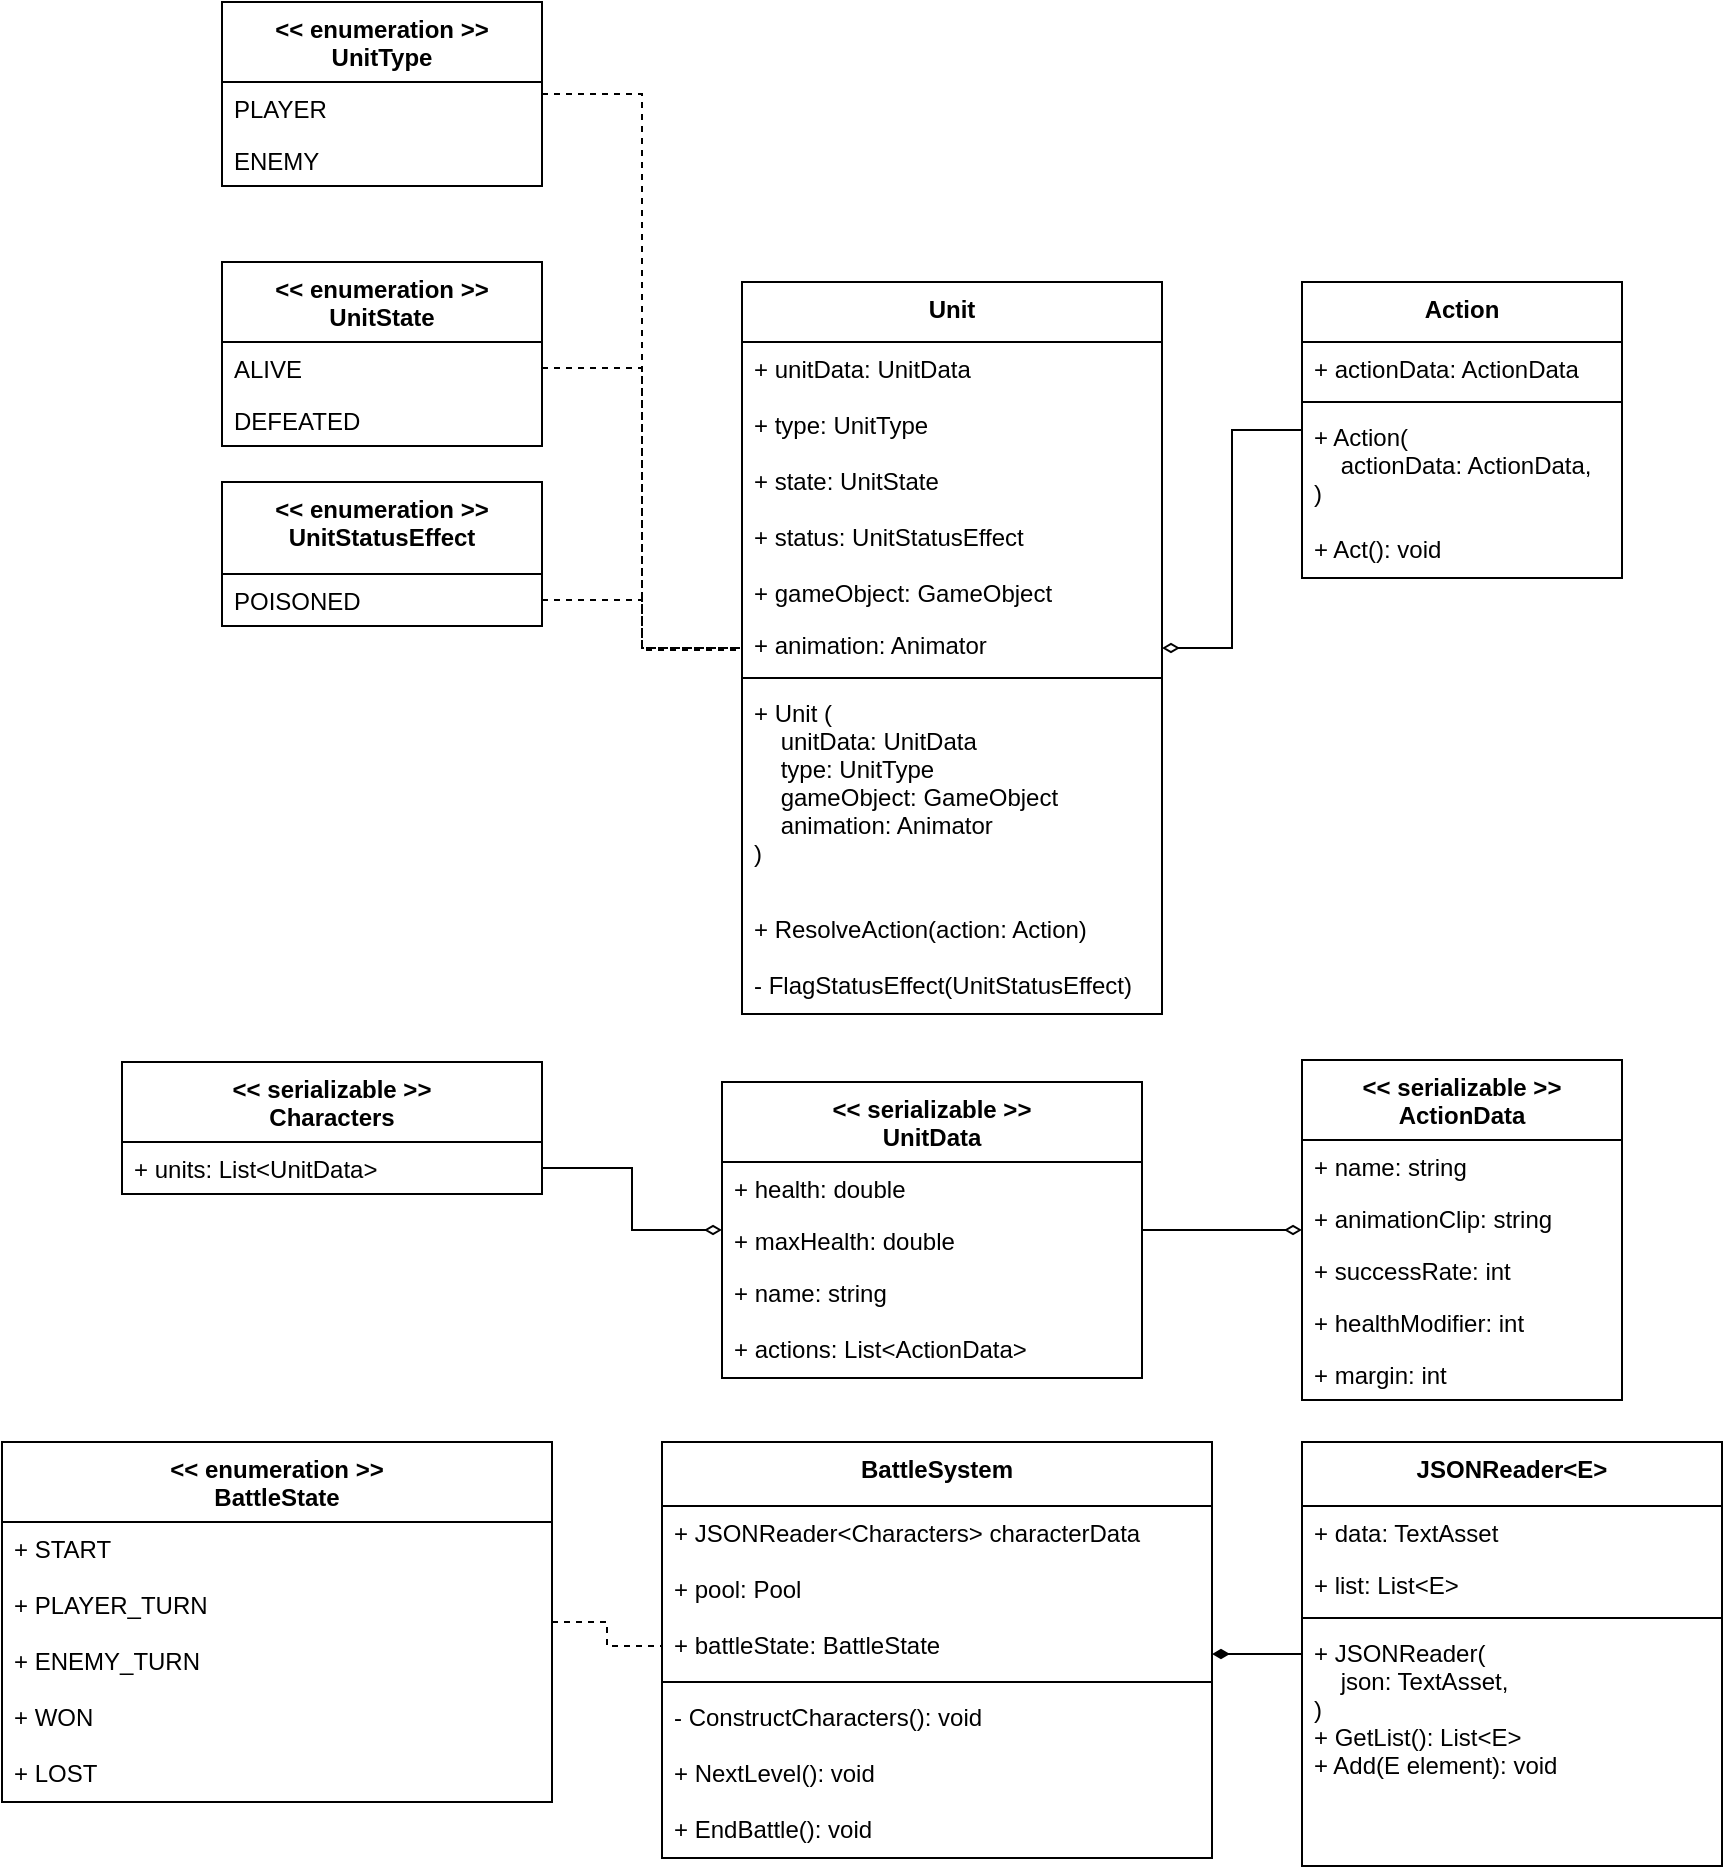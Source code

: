 <mxfile version="20.2.5" type="device"><diagram id="_IAzLn8tvvg1GpoCQkDC" name="Page-1"><mxGraphModel dx="2035" dy="670" grid="1" gridSize="10" guides="1" tooltips="1" connect="1" arrows="1" fold="1" page="1" pageScale="1" pageWidth="850" pageHeight="1100" math="0" shadow="0"><root><mxCell id="0"/><mxCell id="1" parent="0"/><mxCell id="QFA650Qd_Ut2C85kc-U3-1" value="Unit" style="swimlane;fontStyle=1;align=center;verticalAlign=top;childLayout=stackLayout;horizontal=1;startSize=30;horizontalStack=0;resizeParent=1;resizeParentMax=0;resizeLast=0;collapsible=1;marginBottom=0;" vertex="1" parent="1"><mxGeometry x="300" y="350" width="210" height="366" as="geometry"/></mxCell><mxCell id="QFA650Qd_Ut2C85kc-U3-156" value="+ unitData: UnitData" style="text;strokeColor=none;fillColor=none;align=left;verticalAlign=top;spacingLeft=4;spacingRight=4;overflow=hidden;rotatable=0;points=[[0,0.5],[1,0.5]];portConstraint=eastwest;" vertex="1" parent="QFA650Qd_Ut2C85kc-U3-1"><mxGeometry y="30" width="210" height="28" as="geometry"/></mxCell><mxCell id="QFA650Qd_Ut2C85kc-U3-68" value="+ type: UnitType" style="text;strokeColor=none;fillColor=none;align=left;verticalAlign=top;spacingLeft=4;spacingRight=4;overflow=hidden;rotatable=0;points=[[0,0.5],[1,0.5]];portConstraint=eastwest;" vertex="1" parent="QFA650Qd_Ut2C85kc-U3-1"><mxGeometry y="58" width="210" height="28" as="geometry"/></mxCell><mxCell id="QFA650Qd_Ut2C85kc-U3-18" value="+ state: UnitState" style="text;strokeColor=none;fillColor=none;align=left;verticalAlign=top;spacingLeft=4;spacingRight=4;overflow=hidden;rotatable=0;points=[[0,0.5],[1,0.5]];portConstraint=eastwest;" vertex="1" parent="QFA650Qd_Ut2C85kc-U3-1"><mxGeometry y="86" width="210" height="28" as="geometry"/></mxCell><mxCell id="QFA650Qd_Ut2C85kc-U3-24" value="+ status: UnitStatusEffect" style="text;strokeColor=none;fillColor=none;align=left;verticalAlign=top;spacingLeft=4;spacingRight=4;overflow=hidden;rotatable=0;points=[[0,0.5],[1,0.5]];portConstraint=eastwest;" vertex="1" parent="QFA650Qd_Ut2C85kc-U3-1"><mxGeometry y="114" width="210" height="28" as="geometry"/></mxCell><mxCell id="QFA650Qd_Ut2C85kc-U3-73" value="+ gameObject: GameObject" style="text;strokeColor=none;fillColor=none;align=left;verticalAlign=top;spacingLeft=4;spacingRight=4;overflow=hidden;rotatable=0;points=[[0,0.5],[1,0.5]];portConstraint=eastwest;" vertex="1" parent="QFA650Qd_Ut2C85kc-U3-1"><mxGeometry y="142" width="210" height="26" as="geometry"/></mxCell><mxCell id="QFA650Qd_Ut2C85kc-U3-104" value="+ animation: Animator" style="text;strokeColor=none;fillColor=none;align=left;verticalAlign=top;spacingLeft=4;spacingRight=4;overflow=hidden;rotatable=0;points=[[0,0.5],[1,0.5]];portConstraint=eastwest;" vertex="1" parent="QFA650Qd_Ut2C85kc-U3-1"><mxGeometry y="168" width="210" height="26" as="geometry"/></mxCell><mxCell id="QFA650Qd_Ut2C85kc-U3-3" value="" style="line;strokeWidth=1;fillColor=none;align=left;verticalAlign=middle;spacingTop=-1;spacingLeft=3;spacingRight=3;rotatable=0;labelPosition=right;points=[];portConstraint=eastwest;" vertex="1" parent="QFA650Qd_Ut2C85kc-U3-1"><mxGeometry y="194" width="210" height="8" as="geometry"/></mxCell><mxCell id="QFA650Qd_Ut2C85kc-U3-4" value="+ Unit (&#10;    unitData: UnitData&#10;    type: UnitType&#10;    gameObject: GameObject&#10;    animation: Animator&#10;)" style="text;strokeColor=none;fillColor=none;align=left;verticalAlign=top;spacingLeft=4;spacingRight=4;overflow=hidden;rotatable=0;points=[[0,0.5],[1,0.5]];portConstraint=eastwest;" vertex="1" parent="QFA650Qd_Ut2C85kc-U3-1"><mxGeometry y="202" width="210" height="108" as="geometry"/></mxCell><mxCell id="QFA650Qd_Ut2C85kc-U3-32" value="+ ResolveAction(action: Action)" style="text;strokeColor=none;fillColor=none;align=left;verticalAlign=top;spacingLeft=4;spacingRight=4;overflow=hidden;rotatable=0;points=[[0,0.5],[1,0.5]];portConstraint=eastwest;" vertex="1" parent="QFA650Qd_Ut2C85kc-U3-1"><mxGeometry y="310" width="210" height="28" as="geometry"/></mxCell><mxCell id="QFA650Qd_Ut2C85kc-U3-70" value="- FlagStatusEffect(UnitStatusEffect)" style="text;strokeColor=none;fillColor=none;align=left;verticalAlign=top;spacingLeft=4;spacingRight=4;overflow=hidden;rotatable=0;points=[[0,0.5],[1,0.5]];portConstraint=eastwest;" vertex="1" parent="QFA650Qd_Ut2C85kc-U3-1"><mxGeometry y="338" width="210" height="28" as="geometry"/></mxCell><mxCell id="QFA650Qd_Ut2C85kc-U3-12" value="&lt;&lt; enumeration &gt;&gt;&#10;UnitState" style="swimlane;fontStyle=1;align=center;verticalAlign=top;childLayout=stackLayout;horizontal=1;startSize=40;horizontalStack=0;resizeParent=1;resizeParentMax=0;resizeLast=0;collapsible=1;marginBottom=0;" vertex="1" parent="1"><mxGeometry x="40" y="340" width="160" height="92" as="geometry"/></mxCell><mxCell id="QFA650Qd_Ut2C85kc-U3-13" value="ALIVE" style="text;strokeColor=none;fillColor=none;align=left;verticalAlign=top;spacingLeft=4;spacingRight=4;overflow=hidden;rotatable=0;points=[[0,0.5],[1,0.5]];portConstraint=eastwest;" vertex="1" parent="QFA650Qd_Ut2C85kc-U3-12"><mxGeometry y="40" width="160" height="26" as="geometry"/></mxCell><mxCell id="QFA650Qd_Ut2C85kc-U3-14" value="DEFEATED" style="text;strokeColor=none;fillColor=none;align=left;verticalAlign=top;spacingLeft=4;spacingRight=4;overflow=hidden;rotatable=0;points=[[0,0.5],[1,0.5]];portConstraint=eastwest;" vertex="1" parent="QFA650Qd_Ut2C85kc-U3-12"><mxGeometry y="66" width="160" height="26" as="geometry"/></mxCell><mxCell id="QFA650Qd_Ut2C85kc-U3-19" style="edgeStyle=orthogonalEdgeStyle;rounded=0;orthogonalLoop=1;jettySize=auto;html=1;dashed=1;endArrow=none;endFill=0;" edge="1" parent="1" source="QFA650Qd_Ut2C85kc-U3-13" target="QFA650Qd_Ut2C85kc-U3-1"><mxGeometry relative="1" as="geometry"/></mxCell><mxCell id="QFA650Qd_Ut2C85kc-U3-20" value="&lt;&lt; enumeration &gt;&gt;&#10;UnitStatusEffect" style="swimlane;fontStyle=1;align=center;verticalAlign=top;childLayout=stackLayout;horizontal=1;startSize=46;horizontalStack=0;resizeParent=1;resizeParentMax=0;resizeLast=0;collapsible=1;marginBottom=0;" vertex="1" parent="1"><mxGeometry x="40" y="450" width="160" height="72" as="geometry"/></mxCell><mxCell id="QFA650Qd_Ut2C85kc-U3-21" value="POISONED" style="text;strokeColor=none;fillColor=none;align=left;verticalAlign=top;spacingLeft=4;spacingRight=4;overflow=hidden;rotatable=0;points=[[0,0.5],[1,0.5]];portConstraint=eastwest;" vertex="1" parent="QFA650Qd_Ut2C85kc-U3-20"><mxGeometry y="46" width="160" height="26" as="geometry"/></mxCell><mxCell id="QFA650Qd_Ut2C85kc-U3-23" style="edgeStyle=orthogonalEdgeStyle;rounded=0;orthogonalLoop=1;jettySize=auto;html=1;dashed=1;endArrow=none;endFill=0;" edge="1" parent="1" source="QFA650Qd_Ut2C85kc-U3-21" target="QFA650Qd_Ut2C85kc-U3-1"><mxGeometry relative="1" as="geometry"/></mxCell><mxCell id="QFA650Qd_Ut2C85kc-U3-162" style="edgeStyle=orthogonalEdgeStyle;rounded=0;orthogonalLoop=1;jettySize=auto;html=1;startArrow=none;startFill=0;endArrow=diamondThin;endFill=0;startSize=6;endSize=6;strokeWidth=1;" edge="1" parent="1" source="QFA650Qd_Ut2C85kc-U3-33" target="QFA650Qd_Ut2C85kc-U3-1"><mxGeometry relative="1" as="geometry"/></mxCell><mxCell id="QFA650Qd_Ut2C85kc-U3-33" value="Action" style="swimlane;fontStyle=1;align=center;verticalAlign=top;childLayout=stackLayout;horizontal=1;startSize=30;horizontalStack=0;resizeParent=1;resizeParentMax=0;resizeLast=0;collapsible=1;marginBottom=0;" vertex="1" parent="1"><mxGeometry x="580" y="350" width="160" height="148" as="geometry"/></mxCell><mxCell id="QFA650Qd_Ut2C85kc-U3-75" value="+ actionData: ActionData" style="text;strokeColor=none;fillColor=none;align=left;verticalAlign=top;spacingLeft=4;spacingRight=4;overflow=hidden;rotatable=0;points=[[0,0.5],[1,0.5]];portConstraint=eastwest;" vertex="1" parent="QFA650Qd_Ut2C85kc-U3-33"><mxGeometry y="30" width="160" height="26" as="geometry"/></mxCell><mxCell id="QFA650Qd_Ut2C85kc-U3-41" value="" style="line;strokeWidth=1;fillColor=none;align=left;verticalAlign=middle;spacingTop=-1;spacingLeft=3;spacingRight=3;rotatable=0;labelPosition=right;points=[];portConstraint=eastwest;" vertex="1" parent="QFA650Qd_Ut2C85kc-U3-33"><mxGeometry y="56" width="160" height="8" as="geometry"/></mxCell><mxCell id="QFA650Qd_Ut2C85kc-U3-42" value="+ Action(&#10;    actionData: ActionData,&#10;)" style="text;strokeColor=none;fillColor=none;align=left;verticalAlign=top;spacingLeft=4;spacingRight=4;overflow=hidden;rotatable=0;points=[[0,0.5],[1,0.5]];portConstraint=eastwest;" vertex="1" parent="QFA650Qd_Ut2C85kc-U3-33"><mxGeometry y="64" width="160" height="56" as="geometry"/></mxCell><mxCell id="QFA650Qd_Ut2C85kc-U3-43" value="+ Act(): void" style="text;strokeColor=none;fillColor=none;align=left;verticalAlign=top;spacingLeft=4;spacingRight=4;overflow=hidden;rotatable=0;points=[[0,0.5],[1,0.5]];portConstraint=eastwest;" vertex="1" parent="QFA650Qd_Ut2C85kc-U3-33"><mxGeometry y="120" width="160" height="28" as="geometry"/></mxCell><mxCell id="QFA650Qd_Ut2C85kc-U3-69" style="edgeStyle=orthogonalEdgeStyle;rounded=0;orthogonalLoop=1;jettySize=auto;html=1;endArrow=none;endFill=0;dashed=1;" edge="1" parent="1" source="QFA650Qd_Ut2C85kc-U3-65" target="QFA650Qd_Ut2C85kc-U3-1"><mxGeometry relative="1" as="geometry"><Array as="points"><mxPoint x="250" y="256"/><mxPoint x="250" y="534"/></Array></mxGeometry></mxCell><mxCell id="QFA650Qd_Ut2C85kc-U3-65" value="&lt;&lt; enumeration &gt;&gt;&#10;UnitType" style="swimlane;fontStyle=1;align=center;verticalAlign=top;childLayout=stackLayout;horizontal=1;startSize=40;horizontalStack=0;resizeParent=1;resizeParentMax=0;resizeLast=0;collapsible=1;marginBottom=0;" vertex="1" parent="1"><mxGeometry x="40" y="210" width="160" height="92" as="geometry"/></mxCell><mxCell id="QFA650Qd_Ut2C85kc-U3-66" value="PLAYER" style="text;strokeColor=none;fillColor=none;align=left;verticalAlign=top;spacingLeft=4;spacingRight=4;overflow=hidden;rotatable=0;points=[[0,0.5],[1,0.5]];portConstraint=eastwest;" vertex="1" parent="QFA650Qd_Ut2C85kc-U3-65"><mxGeometry y="40" width="160" height="26" as="geometry"/></mxCell><mxCell id="QFA650Qd_Ut2C85kc-U3-67" value="ENEMY" style="text;strokeColor=none;fillColor=none;align=left;verticalAlign=top;spacingLeft=4;spacingRight=4;overflow=hidden;rotatable=0;points=[[0,0.5],[1,0.5]];portConstraint=eastwest;" vertex="1" parent="QFA650Qd_Ut2C85kc-U3-65"><mxGeometry y="66" width="160" height="26" as="geometry"/></mxCell><mxCell id="QFA650Qd_Ut2C85kc-U3-77" value="BattleSystem" style="swimlane;fontStyle=1;align=center;verticalAlign=top;childLayout=stackLayout;horizontal=1;startSize=32;horizontalStack=0;resizeParent=1;resizeParentMax=0;resizeLast=0;collapsible=1;marginBottom=0;" vertex="1" parent="1"><mxGeometry x="260" y="930" width="275" height="208" as="geometry"/></mxCell><mxCell id="QFA650Qd_Ut2C85kc-U3-78" value="+ JSONReader&lt;Characters&gt; characterData" style="text;strokeColor=none;fillColor=none;align=left;verticalAlign=top;spacingLeft=4;spacingRight=4;overflow=hidden;rotatable=0;points=[[0,0.5],[1,0.5]];portConstraint=eastwest;" vertex="1" parent="QFA650Qd_Ut2C85kc-U3-77"><mxGeometry y="32" width="275" height="28" as="geometry"/></mxCell><mxCell id="QFA650Qd_Ut2C85kc-U3-120" value="+ pool: Pool" style="text;strokeColor=none;fillColor=none;align=left;verticalAlign=top;spacingLeft=4;spacingRight=4;overflow=hidden;rotatable=0;points=[[0,0.5],[1,0.5]];portConstraint=eastwest;" vertex="1" parent="QFA650Qd_Ut2C85kc-U3-77"><mxGeometry y="60" width="275" height="28" as="geometry"/></mxCell><mxCell id="QFA650Qd_Ut2C85kc-U3-175" value="+ battleState: BattleState" style="text;strokeColor=none;fillColor=none;align=left;verticalAlign=top;spacingLeft=4;spacingRight=4;overflow=hidden;rotatable=0;points=[[0,0.5],[1,0.5]];portConstraint=eastwest;" vertex="1" parent="QFA650Qd_Ut2C85kc-U3-77"><mxGeometry y="88" width="275" height="28" as="geometry"/></mxCell><mxCell id="QFA650Qd_Ut2C85kc-U3-86" value="" style="line;strokeWidth=1;fillColor=none;align=left;verticalAlign=middle;spacingTop=-1;spacingLeft=3;spacingRight=3;rotatable=0;labelPosition=right;points=[];portConstraint=eastwest;" vertex="1" parent="QFA650Qd_Ut2C85kc-U3-77"><mxGeometry y="116" width="275" height="8" as="geometry"/></mxCell><mxCell id="QFA650Qd_Ut2C85kc-U3-163" value="- ConstructCharacters(): void" style="text;strokeColor=none;fillColor=none;align=left;verticalAlign=top;spacingLeft=4;spacingRight=4;overflow=hidden;rotatable=0;points=[[0,0.5],[1,0.5]];portConstraint=eastwest;" vertex="1" parent="QFA650Qd_Ut2C85kc-U3-77"><mxGeometry y="124" width="275" height="28" as="geometry"/></mxCell><mxCell id="QFA650Qd_Ut2C85kc-U3-89" value="+ NextLevel(): void" style="text;strokeColor=none;fillColor=none;align=left;verticalAlign=top;spacingLeft=4;spacingRight=4;overflow=hidden;rotatable=0;points=[[0,0.5],[1,0.5]];portConstraint=eastwest;" vertex="1" parent="QFA650Qd_Ut2C85kc-U3-77"><mxGeometry y="152" width="275" height="28" as="geometry"/></mxCell><mxCell id="QFA650Qd_Ut2C85kc-U3-121" value="+ EndBattle(): void" style="text;strokeColor=none;fillColor=none;align=left;verticalAlign=top;spacingLeft=4;spacingRight=4;overflow=hidden;rotatable=0;points=[[0,0.5],[1,0.5]];portConstraint=eastwest;" vertex="1" parent="QFA650Qd_Ut2C85kc-U3-77"><mxGeometry y="180" width="275" height="28" as="geometry"/></mxCell><mxCell id="QFA650Qd_Ut2C85kc-U3-101" style="edgeStyle=orthogonalEdgeStyle;rounded=0;orthogonalLoop=1;jettySize=auto;html=1;startArrow=none;startFill=0;endArrow=diamondThin;endFill=1;startSize=6;endSize=6;strokeWidth=1;" edge="1" parent="1" source="QFA650Qd_Ut2C85kc-U3-95" target="QFA650Qd_Ut2C85kc-U3-77"><mxGeometry relative="1" as="geometry"><Array as="points"><mxPoint x="775" y="1050"/><mxPoint x="775" y="1050"/></Array></mxGeometry></mxCell><mxCell id="QFA650Qd_Ut2C85kc-U3-95" value="JSONReader&lt;E&gt;" style="swimlane;fontStyle=1;align=center;verticalAlign=top;childLayout=stackLayout;horizontal=1;startSize=32;horizontalStack=0;resizeParent=1;resizeParentMax=0;resizeLast=0;collapsible=1;marginBottom=0;" vertex="1" parent="1"><mxGeometry x="580" y="930" width="210" height="212" as="geometry"/></mxCell><mxCell id="QFA650Qd_Ut2C85kc-U3-96" value="+ data: TextAsset" style="text;strokeColor=none;fillColor=none;align=left;verticalAlign=top;spacingLeft=4;spacingRight=4;overflow=hidden;rotatable=0;points=[[0,0.5],[1,0.5]];portConstraint=eastwest;" vertex="1" parent="QFA650Qd_Ut2C85kc-U3-95"><mxGeometry y="32" width="210" height="26" as="geometry"/></mxCell><mxCell id="QFA650Qd_Ut2C85kc-U3-97" value="+ list: List&lt;E&gt;" style="text;strokeColor=none;fillColor=none;align=left;verticalAlign=top;spacingLeft=4;spacingRight=4;overflow=hidden;rotatable=0;points=[[0,0.5],[1,0.5]];portConstraint=eastwest;" vertex="1" parent="QFA650Qd_Ut2C85kc-U3-95"><mxGeometry y="58" width="210" height="26" as="geometry"/></mxCell><mxCell id="QFA650Qd_Ut2C85kc-U3-98" value="" style="line;strokeWidth=1;fillColor=none;align=left;verticalAlign=middle;spacingTop=-1;spacingLeft=3;spacingRight=3;rotatable=0;labelPosition=right;points=[];portConstraint=eastwest;" vertex="1" parent="QFA650Qd_Ut2C85kc-U3-95"><mxGeometry y="84" width="210" height="8" as="geometry"/></mxCell><mxCell id="QFA650Qd_Ut2C85kc-U3-99" value="+ JSONReader(&#10;    json: TextAsset,   &#10;)&#10;+ GetList(): List&lt;E&gt;&#10;+ Add(E element): void" style="text;strokeColor=none;fillColor=none;align=left;verticalAlign=top;spacingLeft=4;spacingRight=4;overflow=hidden;rotatable=0;points=[[0,0.5],[1,0.5]];portConstraint=eastwest;" vertex="1" parent="QFA650Qd_Ut2C85kc-U3-95"><mxGeometry y="92" width="210" height="120" as="geometry"/></mxCell><mxCell id="QFA650Qd_Ut2C85kc-U3-105" value="&lt;&lt; serializable &gt;&gt;&#10;Characters" style="swimlane;fontStyle=1;align=center;verticalAlign=top;childLayout=stackLayout;horizontal=1;startSize=40;horizontalStack=0;resizeParent=1;resizeParentMax=0;resizeLast=0;collapsible=1;marginBottom=0;" vertex="1" parent="1"><mxGeometry x="-10" y="740" width="210" height="66" as="geometry"/></mxCell><mxCell id="QFA650Qd_Ut2C85kc-U3-106" value="+ units: List&lt;UnitData&gt;" style="text;strokeColor=none;fillColor=none;align=left;verticalAlign=top;spacingLeft=4;spacingRight=4;overflow=hidden;rotatable=0;points=[[0,0.5],[1,0.5]];portConstraint=eastwest;" vertex="1" parent="QFA650Qd_Ut2C85kc-U3-105"><mxGeometry y="40" width="210" height="26" as="geometry"/></mxCell><mxCell id="QFA650Qd_Ut2C85kc-U3-136" value="&lt;&lt; serializable &gt;&gt;&#10;ActionData" style="swimlane;fontStyle=1;align=center;verticalAlign=top;childLayout=stackLayout;horizontal=1;startSize=40;horizontalStack=0;resizeParent=1;resizeParentMax=0;resizeLast=0;collapsible=1;marginBottom=0;" vertex="1" parent="1"><mxGeometry x="580" y="739" width="160" height="170" as="geometry"/></mxCell><mxCell id="QFA650Qd_Ut2C85kc-U3-137" value="+ name: string" style="text;strokeColor=none;fillColor=none;align=left;verticalAlign=top;spacingLeft=4;spacingRight=4;overflow=hidden;rotatable=0;points=[[0,0.5],[1,0.5]];portConstraint=eastwest;" vertex="1" parent="QFA650Qd_Ut2C85kc-U3-136"><mxGeometry y="40" width="160" height="26" as="geometry"/></mxCell><mxCell id="QFA650Qd_Ut2C85kc-U3-138" value="+ animationClip: string" style="text;strokeColor=none;fillColor=none;align=left;verticalAlign=top;spacingLeft=4;spacingRight=4;overflow=hidden;rotatable=0;points=[[0,0.5],[1,0.5]];portConstraint=eastwest;" vertex="1" parent="QFA650Qd_Ut2C85kc-U3-136"><mxGeometry y="66" width="160" height="26" as="geometry"/></mxCell><mxCell id="QFA650Qd_Ut2C85kc-U3-176" value="+ successRate: int" style="text;strokeColor=none;fillColor=none;align=left;verticalAlign=top;spacingLeft=4;spacingRight=4;overflow=hidden;rotatable=0;points=[[0,0.5],[1,0.5]];portConstraint=eastwest;" vertex="1" parent="QFA650Qd_Ut2C85kc-U3-136"><mxGeometry y="92" width="160" height="26" as="geometry"/></mxCell><mxCell id="QFA650Qd_Ut2C85kc-U3-157" value="+ healthModifier: int" style="text;strokeColor=none;fillColor=none;align=left;verticalAlign=top;spacingLeft=4;spacingRight=4;overflow=hidden;rotatable=0;points=[[0,0.5],[1,0.5]];portConstraint=eastwest;" vertex="1" parent="QFA650Qd_Ut2C85kc-U3-136"><mxGeometry y="118" width="160" height="26" as="geometry"/></mxCell><mxCell id="QFA650Qd_Ut2C85kc-U3-158" value="+ margin: int" style="text;strokeColor=none;fillColor=none;align=left;verticalAlign=top;spacingLeft=4;spacingRight=4;overflow=hidden;rotatable=0;points=[[0,0.5],[1,0.5]];portConstraint=eastwest;" vertex="1" parent="QFA650Qd_Ut2C85kc-U3-136"><mxGeometry y="144" width="160" height="26" as="geometry"/></mxCell><mxCell id="QFA650Qd_Ut2C85kc-U3-160" style="edgeStyle=orthogonalEdgeStyle;rounded=0;orthogonalLoop=1;jettySize=auto;html=1;startArrow=none;startFill=0;endArrow=diamondThin;endFill=0;startSize=6;endSize=6;strokeWidth=1;" edge="1" parent="1" source="QFA650Qd_Ut2C85kc-U3-142" target="QFA650Qd_Ut2C85kc-U3-136"><mxGeometry relative="1" as="geometry"/></mxCell><mxCell id="QFA650Qd_Ut2C85kc-U3-142" value="&lt;&lt; serializable &gt;&gt;&#10;UnitData" style="swimlane;fontStyle=1;align=center;verticalAlign=top;childLayout=stackLayout;horizontal=1;startSize=40;horizontalStack=0;resizeParent=1;resizeParentMax=0;resizeLast=0;collapsible=1;marginBottom=0;" vertex="1" parent="1"><mxGeometry x="290" y="750" width="210" height="148" as="geometry"/></mxCell><mxCell id="QFA650Qd_Ut2C85kc-U3-143" value="+ health: double" style="text;strokeColor=none;fillColor=none;align=left;verticalAlign=top;spacingLeft=4;spacingRight=4;overflow=hidden;rotatable=0;points=[[0,0.5],[1,0.5]];portConstraint=eastwest;" vertex="1" parent="QFA650Qd_Ut2C85kc-U3-142"><mxGeometry y="40" width="210" height="26" as="geometry"/></mxCell><mxCell id="QFA650Qd_Ut2C85kc-U3-144" value="+ maxHealth: double" style="text;strokeColor=none;fillColor=none;align=left;verticalAlign=top;spacingLeft=4;spacingRight=4;overflow=hidden;rotatable=0;points=[[0,0.5],[1,0.5]];portConstraint=eastwest;" vertex="1" parent="QFA650Qd_Ut2C85kc-U3-142"><mxGeometry y="66" width="210" height="26" as="geometry"/></mxCell><mxCell id="QFA650Qd_Ut2C85kc-U3-147" value="+ name: string" style="text;strokeColor=none;fillColor=none;align=left;verticalAlign=top;spacingLeft=4;spacingRight=4;overflow=hidden;rotatable=0;points=[[0,0.5],[1,0.5]];portConstraint=eastwest;" vertex="1" parent="QFA650Qd_Ut2C85kc-U3-142"><mxGeometry y="92" width="210" height="28" as="geometry"/></mxCell><mxCell id="QFA650Qd_Ut2C85kc-U3-148" value="+ actions: List&lt;ActionData&gt;" style="text;strokeColor=none;fillColor=none;align=left;verticalAlign=top;spacingLeft=4;spacingRight=4;overflow=hidden;rotatable=0;points=[[0,0.5],[1,0.5]];portConstraint=eastwest;" vertex="1" parent="QFA650Qd_Ut2C85kc-U3-142"><mxGeometry y="120" width="210" height="28" as="geometry"/></mxCell><mxCell id="QFA650Qd_Ut2C85kc-U3-159" style="edgeStyle=orthogonalEdgeStyle;rounded=0;orthogonalLoop=1;jettySize=auto;html=1;startArrow=none;startFill=0;endArrow=diamondThin;endFill=0;startSize=6;endSize=6;strokeWidth=1;" edge="1" parent="1" source="QFA650Qd_Ut2C85kc-U3-106" target="QFA650Qd_Ut2C85kc-U3-142"><mxGeometry relative="1" as="geometry"/></mxCell><mxCell id="QFA650Qd_Ut2C85kc-U3-177" style="edgeStyle=orthogonalEdgeStyle;rounded=0;orthogonalLoop=1;jettySize=auto;html=1;startArrow=none;startFill=0;endArrow=none;endFill=0;startSize=6;endSize=6;strokeWidth=1;dashed=1;" edge="1" parent="1" source="QFA650Qd_Ut2C85kc-U3-164" target="QFA650Qd_Ut2C85kc-U3-175"><mxGeometry relative="1" as="geometry"/></mxCell><mxCell id="QFA650Qd_Ut2C85kc-U3-164" value="&lt;&lt; enumeration &gt;&gt;&#10;BattleState" style="swimlane;fontStyle=1;align=center;verticalAlign=top;childLayout=stackLayout;horizontal=1;startSize=40;horizontalStack=0;resizeParent=1;resizeParentMax=0;resizeLast=0;collapsible=1;marginBottom=0;" vertex="1" parent="1"><mxGeometry x="-70" y="930" width="275" height="180" as="geometry"/></mxCell><mxCell id="QFA650Qd_Ut2C85kc-U3-165" value="+ START" style="text;strokeColor=none;fillColor=none;align=left;verticalAlign=top;spacingLeft=4;spacingRight=4;overflow=hidden;rotatable=0;points=[[0,0.5],[1,0.5]];portConstraint=eastwest;" vertex="1" parent="QFA650Qd_Ut2C85kc-U3-164"><mxGeometry y="40" width="275" height="28" as="geometry"/></mxCell><mxCell id="QFA650Qd_Ut2C85kc-U3-169" value="+ PLAYER_TURN" style="text;strokeColor=none;fillColor=none;align=left;verticalAlign=top;spacingLeft=4;spacingRight=4;overflow=hidden;rotatable=0;points=[[0,0.5],[1,0.5]];portConstraint=eastwest;" vertex="1" parent="QFA650Qd_Ut2C85kc-U3-164"><mxGeometry y="68" width="275" height="28" as="geometry"/></mxCell><mxCell id="QFA650Qd_Ut2C85kc-U3-172" value="+ ENEMY_TURN" style="text;strokeColor=none;fillColor=none;align=left;verticalAlign=top;spacingLeft=4;spacingRight=4;overflow=hidden;rotatable=0;points=[[0,0.5],[1,0.5]];portConstraint=eastwest;" vertex="1" parent="QFA650Qd_Ut2C85kc-U3-164"><mxGeometry y="96" width="275" height="28" as="geometry"/></mxCell><mxCell id="QFA650Qd_Ut2C85kc-U3-173" value="+ WON" style="text;strokeColor=none;fillColor=none;align=left;verticalAlign=top;spacingLeft=4;spacingRight=4;overflow=hidden;rotatable=0;points=[[0,0.5],[1,0.5]];portConstraint=eastwest;" vertex="1" parent="QFA650Qd_Ut2C85kc-U3-164"><mxGeometry y="124" width="275" height="28" as="geometry"/></mxCell><mxCell id="QFA650Qd_Ut2C85kc-U3-174" value="+ LOST" style="text;strokeColor=none;fillColor=none;align=left;verticalAlign=top;spacingLeft=4;spacingRight=4;overflow=hidden;rotatable=0;points=[[0,0.5],[1,0.5]];portConstraint=eastwest;" vertex="1" parent="QFA650Qd_Ut2C85kc-U3-164"><mxGeometry y="152" width="275" height="28" as="geometry"/></mxCell></root></mxGraphModel></diagram></mxfile>